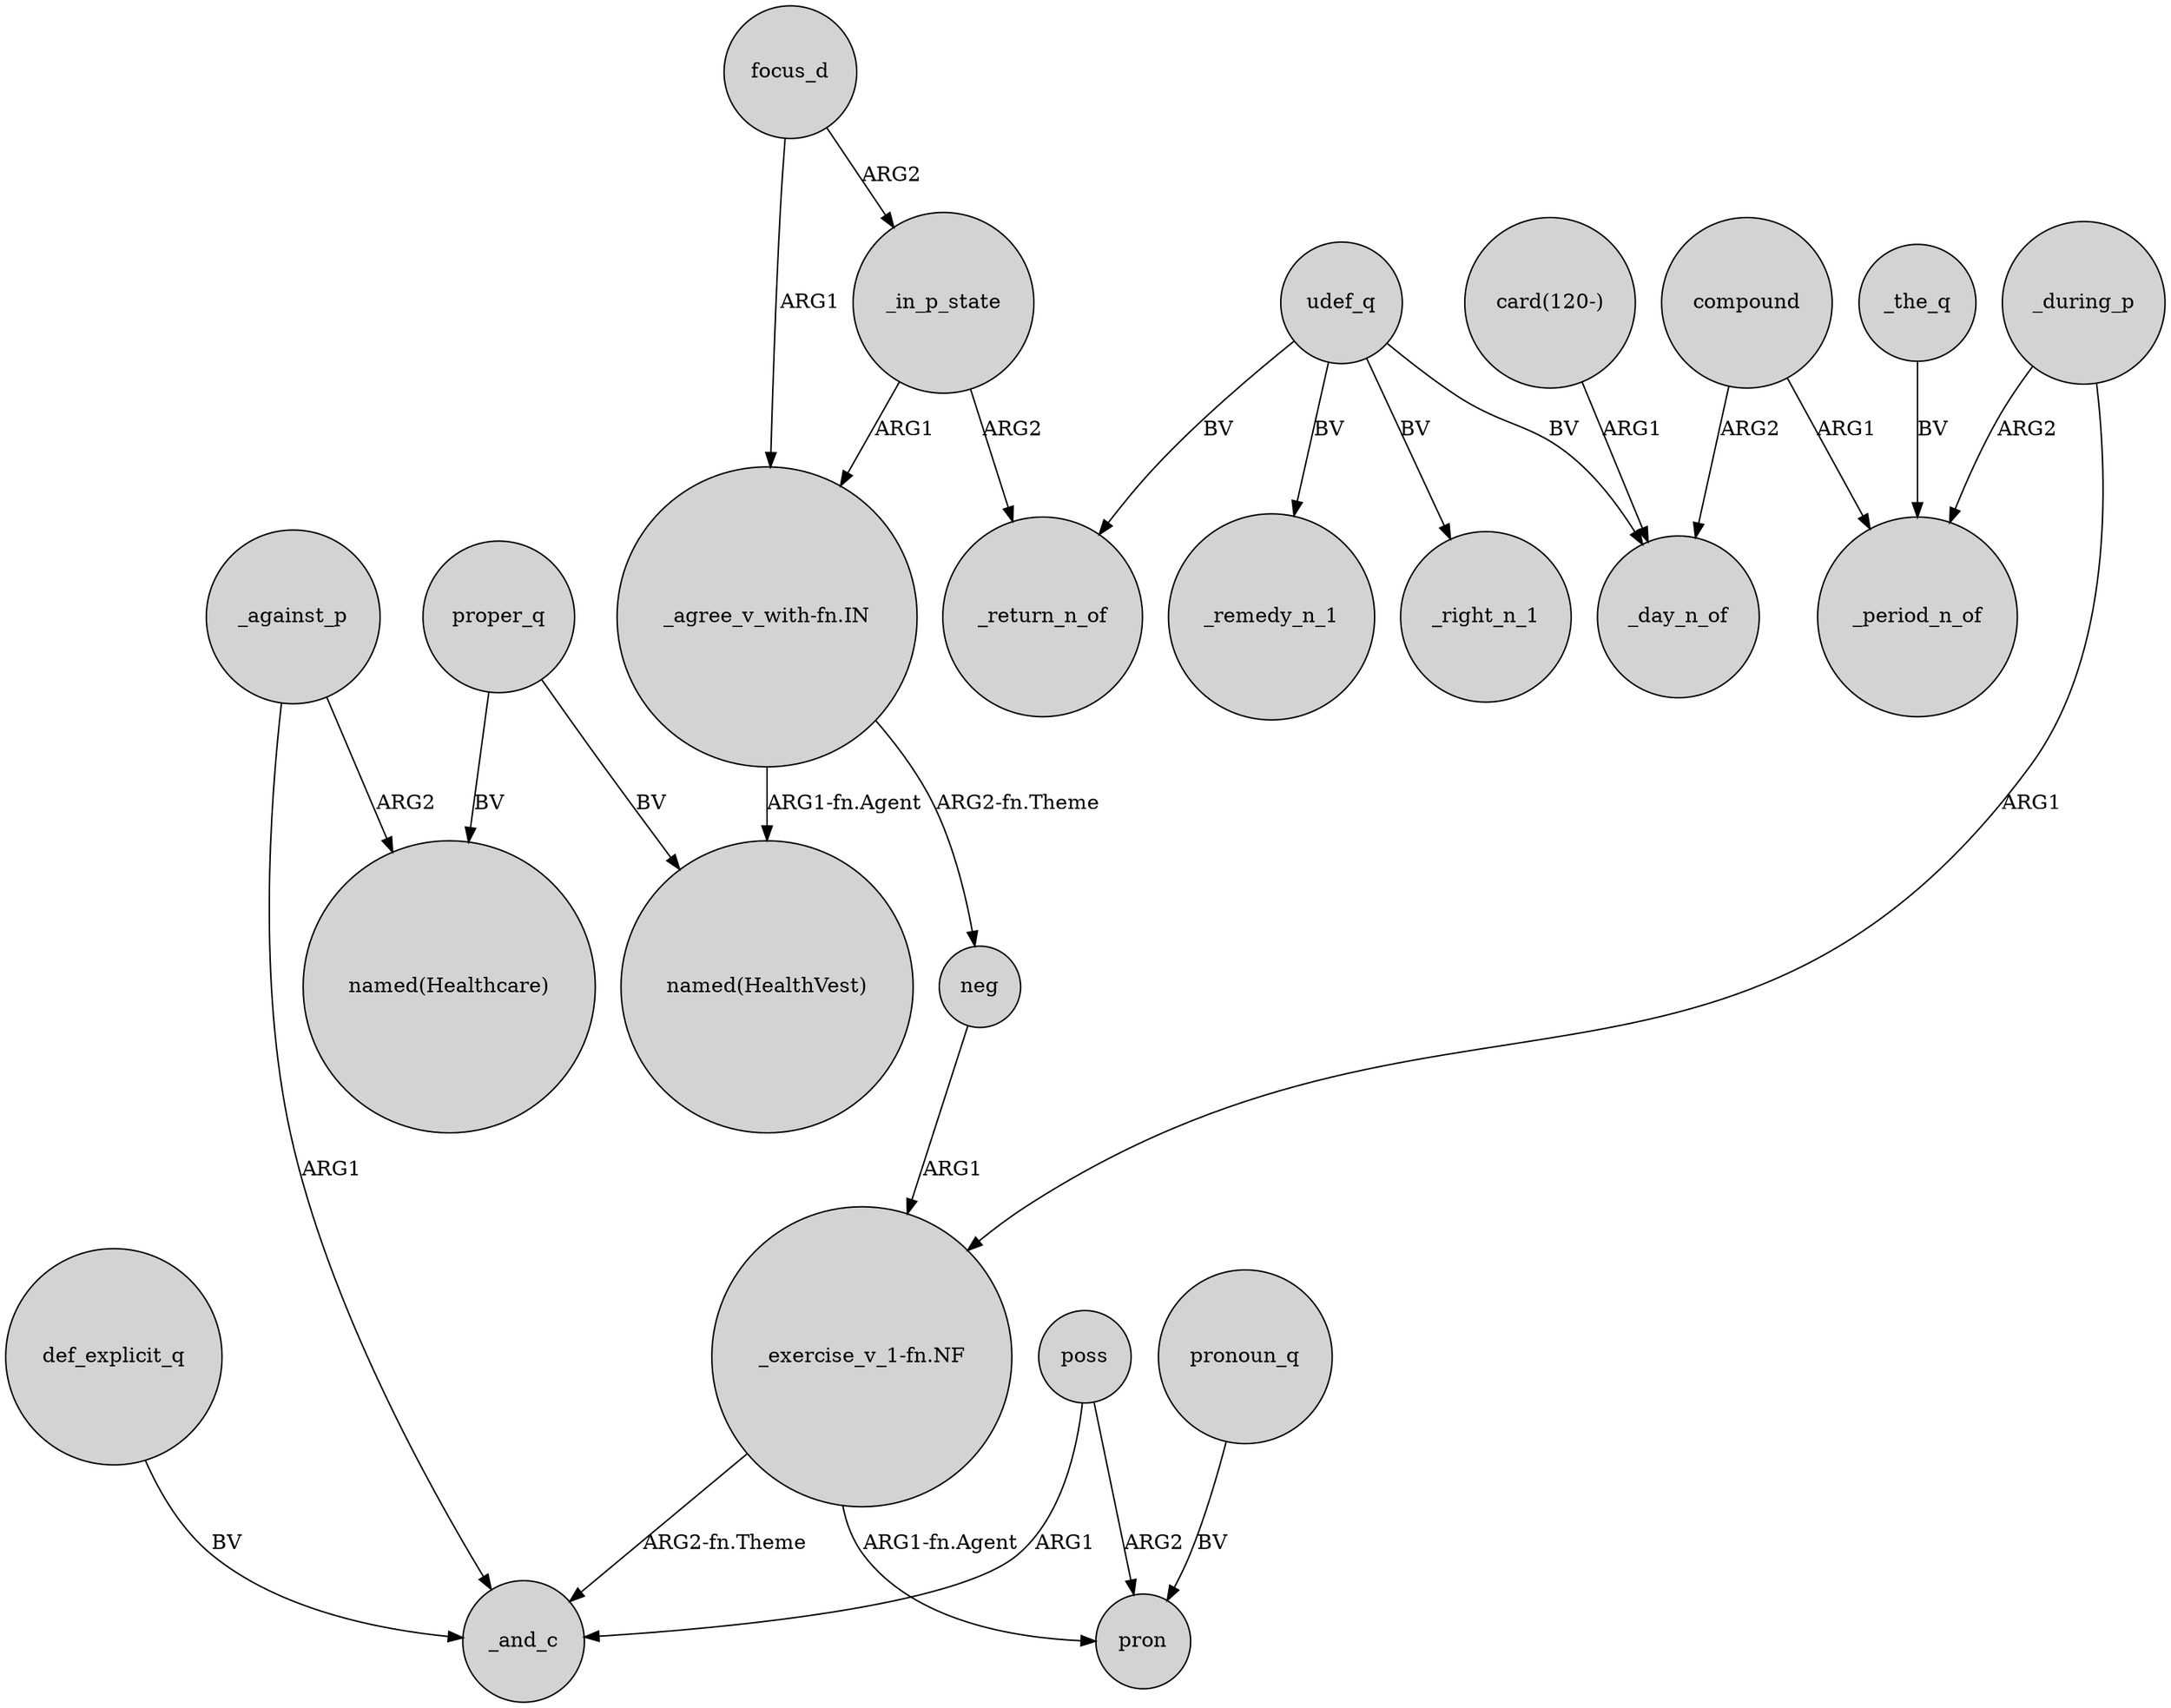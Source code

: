 digraph {
	node [shape=circle style=filled]
	poss -> pron [label=ARG2]
	poss -> _and_c [label=ARG1]
	_against_p -> "named(Healthcare)" [label=ARG2]
	def_explicit_q -> _and_c [label=BV]
	udef_q -> _remedy_n_1 [label=BV]
	"_agree_v_with-fn.IN" -> neg [label="ARG2-fn.Theme"]
	udef_q -> _return_n_of [label=BV]
	_against_p -> _and_c [label=ARG1]
	focus_d -> _in_p_state [label=ARG2]
	compound -> _day_n_of [label=ARG2]
	udef_q -> _day_n_of [label=BV]
	_in_p_state -> "_agree_v_with-fn.IN" [label=ARG1]
	"_exercise_v_1-fn.NF" -> _and_c [label="ARG2-fn.Theme"]
	_the_q -> _period_n_of [label=BV]
	"_exercise_v_1-fn.NF" -> pron [label="ARG1-fn.Agent"]
	pronoun_q -> pron [label=BV]
	udef_q -> _right_n_1 [label=BV]
	compound -> _period_n_of [label=ARG1]
	"card(120-)" -> _day_n_of [label=ARG1]
	_during_p -> _period_n_of [label=ARG2]
	_in_p_state -> _return_n_of [label=ARG2]
	focus_d -> "_agree_v_with-fn.IN" [label=ARG1]
	proper_q -> "named(Healthcare)" [label=BV]
	"_agree_v_with-fn.IN" -> "named(HealthVest)" [label="ARG1-fn.Agent"]
	proper_q -> "named(HealthVest)" [label=BV]
	_during_p -> "_exercise_v_1-fn.NF" [label=ARG1]
	neg -> "_exercise_v_1-fn.NF" [label=ARG1]
}
